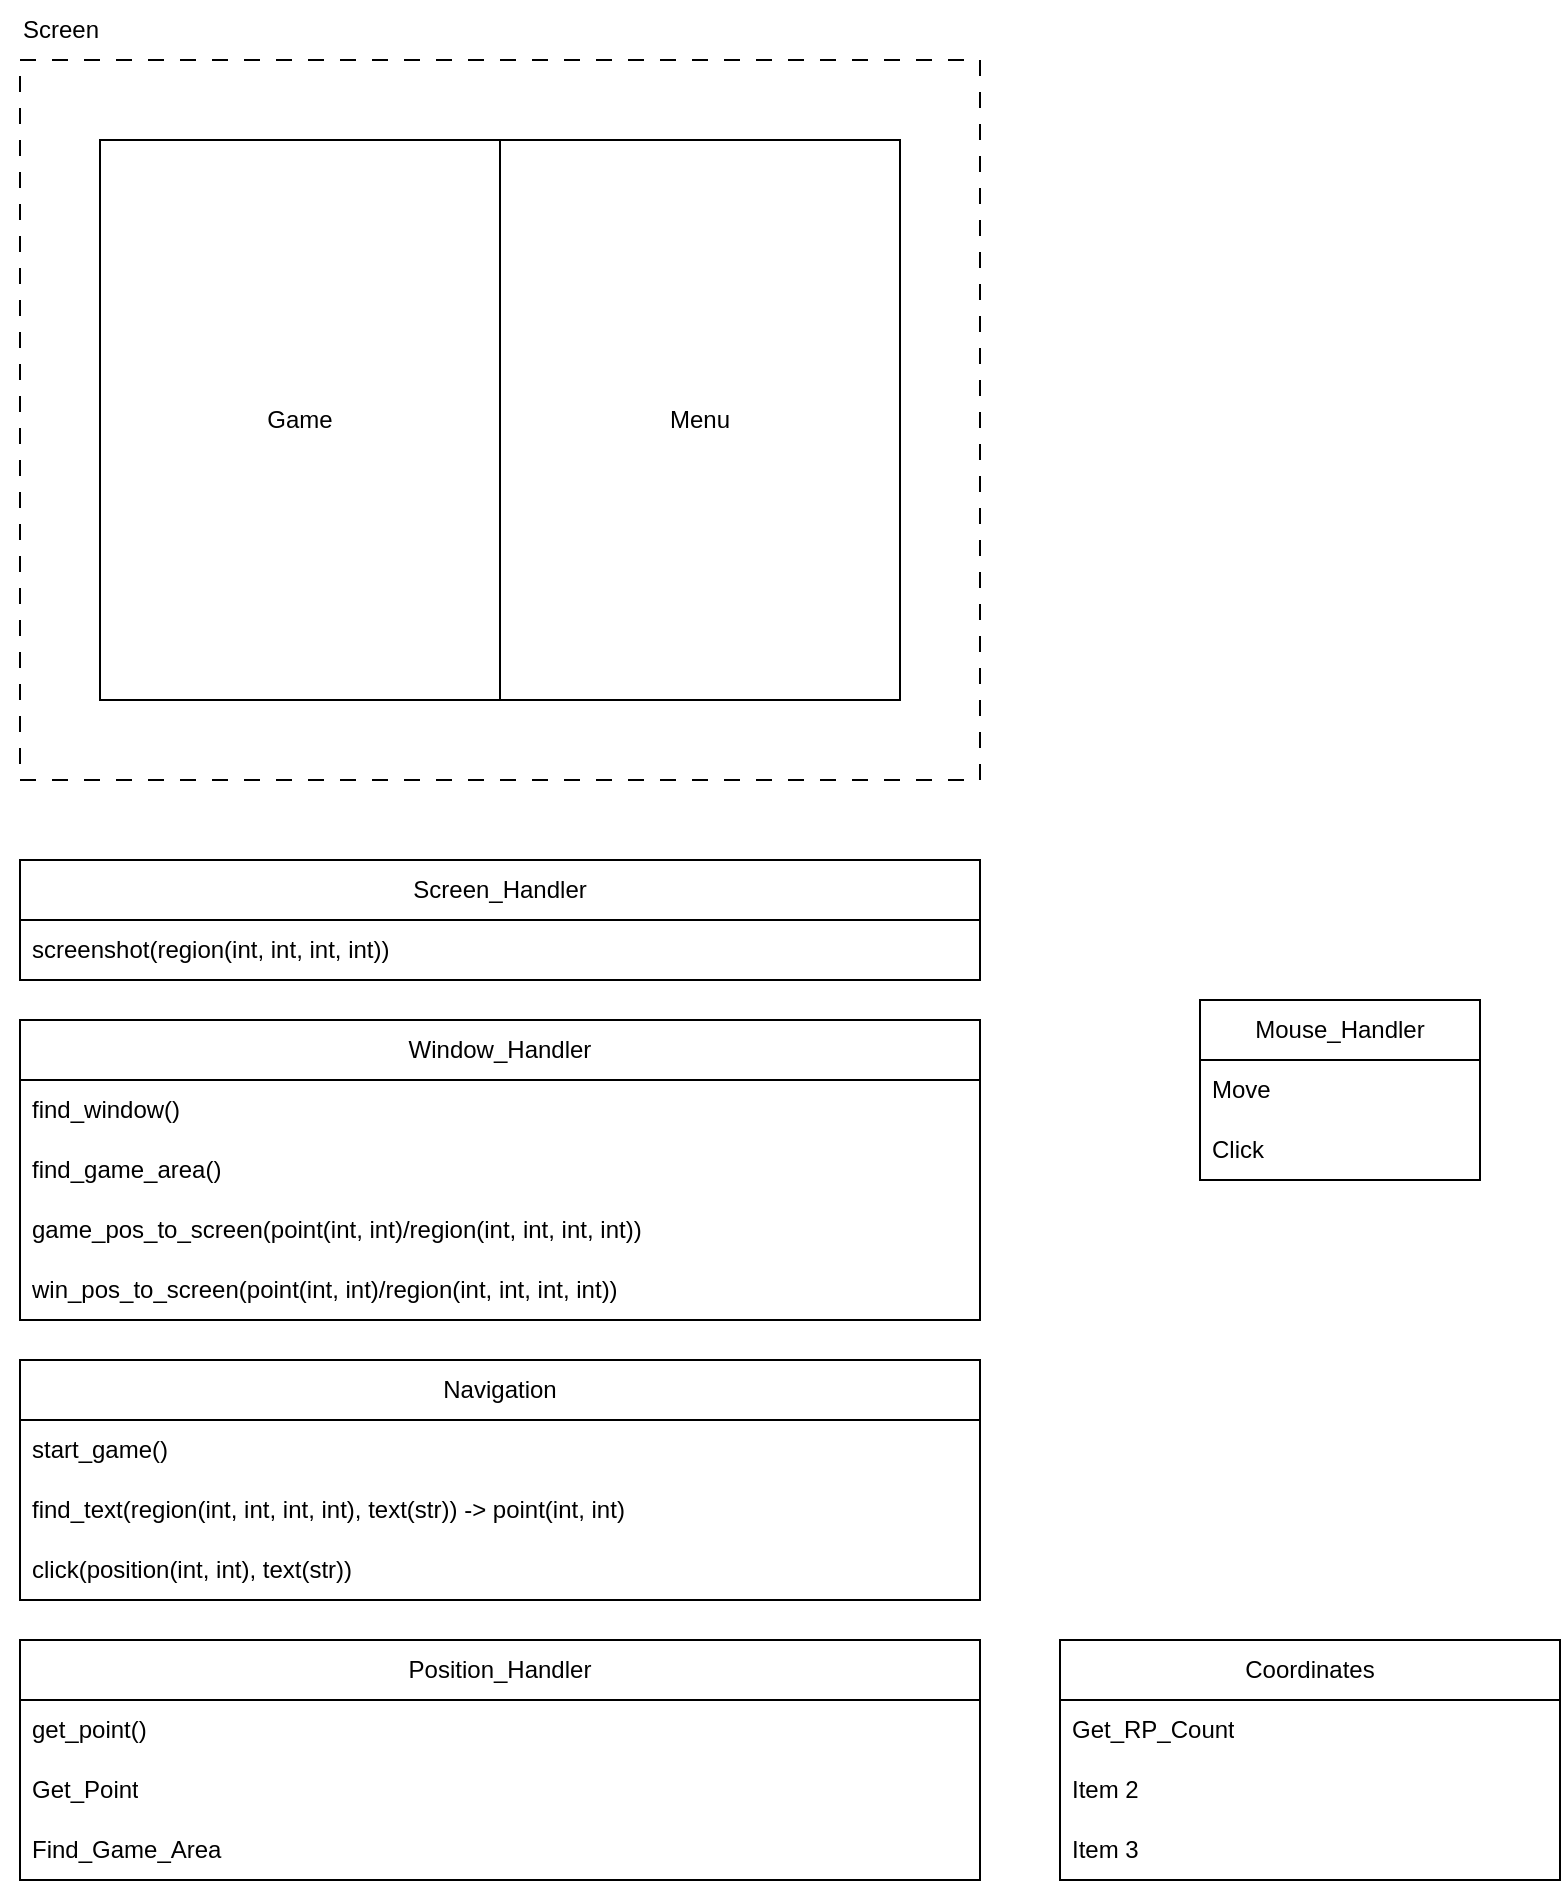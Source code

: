 <mxfile version="28.1.2">
  <diagram name="Page-1" id="nkSqSBDROVMsZRMV93LK">
    <mxGraphModel dx="1042" dy="770" grid="1" gridSize="10" guides="1" tooltips="1" connect="1" arrows="1" fold="1" page="1" pageScale="1" pageWidth="850" pageHeight="1100" math="0" shadow="0">
      <root>
        <mxCell id="0" />
        <mxCell id="1" parent="0" />
        <mxCell id="odKM5LX8yp19JhPIqQw2-4" value="" style="rounded=0;whiteSpace=wrap;html=1;fillColor=none;dashed=1;dashPattern=8 8;" vertex="1" parent="1">
          <mxGeometry x="80" y="120" width="480" height="360" as="geometry" />
        </mxCell>
        <mxCell id="odKM5LX8yp19JhPIqQw2-2" value="Game" style="rounded=0;whiteSpace=wrap;html=1;" vertex="1" parent="1">
          <mxGeometry x="120" y="160" width="200" height="280" as="geometry" />
        </mxCell>
        <mxCell id="odKM5LX8yp19JhPIqQw2-3" value="Menu" style="rounded=0;whiteSpace=wrap;html=1;" vertex="1" parent="1">
          <mxGeometry x="320" y="160" width="200" height="280" as="geometry" />
        </mxCell>
        <mxCell id="odKM5LX8yp19JhPIqQw2-6" value="Screen" style="text;html=1;align=center;verticalAlign=middle;resizable=0;points=[];autosize=1;strokeColor=none;fillColor=none;" vertex="1" parent="1">
          <mxGeometry x="70" y="90" width="60" height="30" as="geometry" />
        </mxCell>
        <mxCell id="odKM5LX8yp19JhPIqQw2-8" value="Mouse_Handler" style="swimlane;fontStyle=0;childLayout=stackLayout;horizontal=1;startSize=30;horizontalStack=0;resizeParent=1;resizeParentMax=0;resizeLast=0;collapsible=1;marginBottom=0;whiteSpace=wrap;html=1;" vertex="1" parent="1">
          <mxGeometry x="670" y="590" width="140" height="90" as="geometry" />
        </mxCell>
        <mxCell id="odKM5LX8yp19JhPIqQw2-9" value="Move" style="text;strokeColor=none;fillColor=none;align=left;verticalAlign=middle;spacingLeft=4;spacingRight=4;overflow=hidden;points=[[0,0.5],[1,0.5]];portConstraint=eastwest;rotatable=0;whiteSpace=wrap;html=1;" vertex="1" parent="odKM5LX8yp19JhPIqQw2-8">
          <mxGeometry y="30" width="140" height="30" as="geometry" />
        </mxCell>
        <mxCell id="odKM5LX8yp19JhPIqQw2-10" value="Click" style="text;strokeColor=none;fillColor=none;align=left;verticalAlign=middle;spacingLeft=4;spacingRight=4;overflow=hidden;points=[[0,0.5],[1,0.5]];portConstraint=eastwest;rotatable=0;whiteSpace=wrap;html=1;" vertex="1" parent="odKM5LX8yp19JhPIqQw2-8">
          <mxGeometry y="60" width="140" height="30" as="geometry" />
        </mxCell>
        <mxCell id="odKM5LX8yp19JhPIqQw2-12" value="Screen_Handler" style="swimlane;fontStyle=0;childLayout=stackLayout;horizontal=1;startSize=30;horizontalStack=0;resizeParent=1;resizeParentMax=0;resizeLast=0;collapsible=1;marginBottom=0;whiteSpace=wrap;html=1;" vertex="1" parent="1">
          <mxGeometry x="80" y="520" width="480" height="60" as="geometry">
            <mxRectangle x="80" y="640" width="130" height="30" as="alternateBounds" />
          </mxGeometry>
        </mxCell>
        <mxCell id="odKM5LX8yp19JhPIqQw2-13" value="screenshot(region(int, int, int, int))" style="text;strokeColor=none;fillColor=none;align=left;verticalAlign=middle;spacingLeft=4;spacingRight=4;overflow=hidden;points=[[0,0.5],[1,0.5]];portConstraint=eastwest;rotatable=0;whiteSpace=wrap;html=1;" vertex="1" parent="odKM5LX8yp19JhPIqQw2-12">
          <mxGeometry y="30" width="480" height="30" as="geometry" />
        </mxCell>
        <mxCell id="odKM5LX8yp19JhPIqQw2-17" value="Position_Handler" style="swimlane;fontStyle=0;childLayout=stackLayout;horizontal=1;startSize=30;horizontalStack=0;resizeParent=1;resizeParentMax=0;resizeLast=0;collapsible=1;marginBottom=0;whiteSpace=wrap;html=1;" vertex="1" parent="1">
          <mxGeometry x="80" y="910" width="480" height="120" as="geometry">
            <mxRectangle x="80" y="640" width="130" height="30" as="alternateBounds" />
          </mxGeometry>
        </mxCell>
        <mxCell id="odKM5LX8yp19JhPIqQw2-18" value="get_point()" style="text;strokeColor=none;fillColor=none;align=left;verticalAlign=middle;spacingLeft=4;spacingRight=4;overflow=hidden;points=[[0,0.5],[1,0.5]];portConstraint=eastwest;rotatable=0;whiteSpace=wrap;html=1;" vertex="1" parent="odKM5LX8yp19JhPIqQw2-17">
          <mxGeometry y="30" width="480" height="30" as="geometry" />
        </mxCell>
        <mxCell id="odKM5LX8yp19JhPIqQw2-19" value="Get_Point" style="text;strokeColor=none;fillColor=none;align=left;verticalAlign=middle;spacingLeft=4;spacingRight=4;overflow=hidden;points=[[0,0.5],[1,0.5]];portConstraint=eastwest;rotatable=0;whiteSpace=wrap;html=1;" vertex="1" parent="odKM5LX8yp19JhPIqQw2-17">
          <mxGeometry y="60" width="480" height="30" as="geometry" />
        </mxCell>
        <mxCell id="odKM5LX8yp19JhPIqQw2-20" value="Find_Game_Area" style="text;strokeColor=none;fillColor=none;align=left;verticalAlign=middle;spacingLeft=4;spacingRight=4;overflow=hidden;points=[[0,0.5],[1,0.5]];portConstraint=eastwest;rotatable=0;whiteSpace=wrap;html=1;" vertex="1" parent="odKM5LX8yp19JhPIqQw2-17">
          <mxGeometry y="90" width="480" height="30" as="geometry" />
        </mxCell>
        <mxCell id="odKM5LX8yp19JhPIqQw2-21" value="Coordinates" style="swimlane;fontStyle=0;childLayout=stackLayout;horizontal=1;startSize=30;horizontalStack=0;resizeParent=1;resizeParentMax=0;resizeLast=0;collapsible=1;marginBottom=0;whiteSpace=wrap;html=1;" vertex="1" parent="1">
          <mxGeometry x="600" y="910" width="250" height="120" as="geometry" />
        </mxCell>
        <mxCell id="odKM5LX8yp19JhPIqQw2-22" value="Get_RP_Count" style="text;strokeColor=none;fillColor=none;align=left;verticalAlign=middle;spacingLeft=4;spacingRight=4;overflow=hidden;points=[[0,0.5],[1,0.5]];portConstraint=eastwest;rotatable=0;whiteSpace=wrap;html=1;" vertex="1" parent="odKM5LX8yp19JhPIqQw2-21">
          <mxGeometry y="30" width="250" height="30" as="geometry" />
        </mxCell>
        <mxCell id="odKM5LX8yp19JhPIqQw2-23" value="Item 2" style="text;strokeColor=none;fillColor=none;align=left;verticalAlign=middle;spacingLeft=4;spacingRight=4;overflow=hidden;points=[[0,0.5],[1,0.5]];portConstraint=eastwest;rotatable=0;whiteSpace=wrap;html=1;" vertex="1" parent="odKM5LX8yp19JhPIqQw2-21">
          <mxGeometry y="60" width="250" height="30" as="geometry" />
        </mxCell>
        <mxCell id="odKM5LX8yp19JhPIqQw2-24" value="Item 3" style="text;strokeColor=none;fillColor=none;align=left;verticalAlign=middle;spacingLeft=4;spacingRight=4;overflow=hidden;points=[[0,0.5],[1,0.5]];portConstraint=eastwest;rotatable=0;whiteSpace=wrap;html=1;" vertex="1" parent="odKM5LX8yp19JhPIqQw2-21">
          <mxGeometry y="90" width="250" height="30" as="geometry" />
        </mxCell>
        <mxCell id="odKM5LX8yp19JhPIqQw2-25" value="Navigation" style="swimlane;fontStyle=0;childLayout=stackLayout;horizontal=1;startSize=30;horizontalStack=0;resizeParent=1;resizeParentMax=0;resizeLast=0;collapsible=1;marginBottom=0;whiteSpace=wrap;html=1;" vertex="1" parent="1">
          <mxGeometry x="80" y="770" width="480" height="120" as="geometry" />
        </mxCell>
        <mxCell id="odKM5LX8yp19JhPIqQw2-26" value="start_game()" style="text;strokeColor=none;fillColor=none;align=left;verticalAlign=middle;spacingLeft=4;spacingRight=4;overflow=hidden;points=[[0,0.5],[1,0.5]];portConstraint=eastwest;rotatable=0;whiteSpace=wrap;html=1;" vertex="1" parent="odKM5LX8yp19JhPIqQw2-25">
          <mxGeometry y="30" width="480" height="30" as="geometry" />
        </mxCell>
        <mxCell id="odKM5LX8yp19JhPIqQw2-27" value="find_text(region(int, int, int, int), text(str)) -&amp;gt; point(int, int)" style="text;strokeColor=none;fillColor=none;align=left;verticalAlign=middle;spacingLeft=4;spacingRight=4;overflow=hidden;points=[[0,0.5],[1,0.5]];portConstraint=eastwest;rotatable=0;whiteSpace=wrap;html=1;" vertex="1" parent="odKM5LX8yp19JhPIqQw2-25">
          <mxGeometry y="60" width="480" height="30" as="geometry" />
        </mxCell>
        <mxCell id="odKM5LX8yp19JhPIqQw2-28" value="click(position(int, int), text(str))" style="text;strokeColor=none;fillColor=none;align=left;verticalAlign=middle;spacingLeft=4;spacingRight=4;overflow=hidden;points=[[0,0.5],[1,0.5]];portConstraint=eastwest;rotatable=0;whiteSpace=wrap;html=1;" vertex="1" parent="odKM5LX8yp19JhPIqQw2-25">
          <mxGeometry y="90" width="480" height="30" as="geometry" />
        </mxCell>
        <mxCell id="odKM5LX8yp19JhPIqQw2-29" value="Window_Handler" style="swimlane;fontStyle=0;childLayout=stackLayout;horizontal=1;startSize=30;horizontalStack=0;resizeParent=1;resizeParentMax=0;resizeLast=0;collapsible=1;marginBottom=0;whiteSpace=wrap;html=1;" vertex="1" parent="1">
          <mxGeometry x="80" y="600" width="480" height="150" as="geometry">
            <mxRectangle x="80" y="640" width="130" height="30" as="alternateBounds" />
          </mxGeometry>
        </mxCell>
        <mxCell id="odKM5LX8yp19JhPIqQw2-30" value="find_window()&amp;nbsp;" style="text;strokeColor=none;fillColor=none;align=left;verticalAlign=middle;spacingLeft=4;spacingRight=4;overflow=hidden;points=[[0,0.5],[1,0.5]];portConstraint=eastwest;rotatable=0;whiteSpace=wrap;html=1;" vertex="1" parent="odKM5LX8yp19JhPIqQw2-29">
          <mxGeometry y="30" width="480" height="30" as="geometry" />
        </mxCell>
        <mxCell id="odKM5LX8yp19JhPIqQw2-31" value="find_game_area()" style="text;strokeColor=none;fillColor=none;align=left;verticalAlign=middle;spacingLeft=4;spacingRight=4;overflow=hidden;points=[[0,0.5],[1,0.5]];portConstraint=eastwest;rotatable=0;whiteSpace=wrap;html=1;" vertex="1" parent="odKM5LX8yp19JhPIqQw2-29">
          <mxGeometry y="60" width="480" height="30" as="geometry" />
        </mxCell>
        <mxCell id="odKM5LX8yp19JhPIqQw2-32" value="game_pos_to_screen(point(int, int)/region(int, int, int, int))&amp;nbsp;" style="text;strokeColor=none;fillColor=none;align=left;verticalAlign=middle;spacingLeft=4;spacingRight=4;overflow=hidden;points=[[0,0.5],[1,0.5]];portConstraint=eastwest;rotatable=0;whiteSpace=wrap;html=1;" vertex="1" parent="odKM5LX8yp19JhPIqQw2-29">
          <mxGeometry y="90" width="480" height="30" as="geometry" />
        </mxCell>
        <mxCell id="odKM5LX8yp19JhPIqQw2-33" value="win_pos_to_screen(point(int, int)/region(int, int, int, int))" style="text;strokeColor=none;fillColor=none;align=left;verticalAlign=middle;spacingLeft=4;spacingRight=4;overflow=hidden;points=[[0,0.5],[1,0.5]];portConstraint=eastwest;rotatable=0;whiteSpace=wrap;html=1;" vertex="1" parent="odKM5LX8yp19JhPIqQw2-29">
          <mxGeometry y="120" width="480" height="30" as="geometry" />
        </mxCell>
      </root>
    </mxGraphModel>
  </diagram>
</mxfile>
